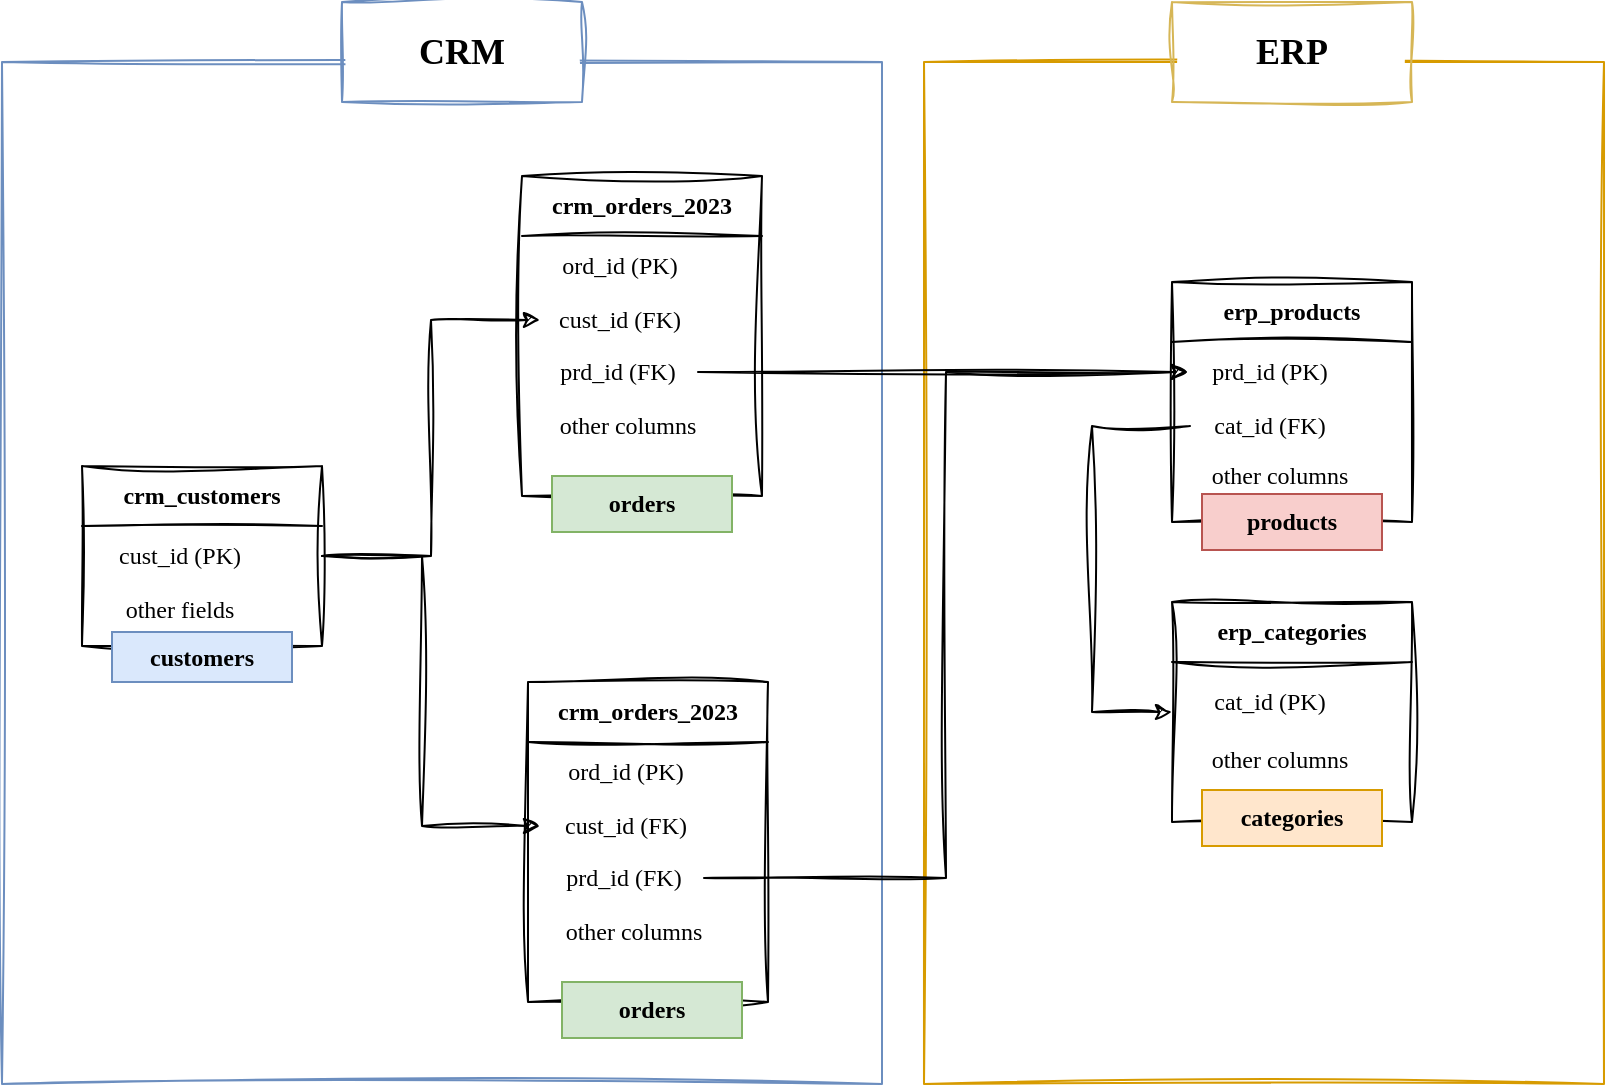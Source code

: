 <mxfile version="26.1.1">
  <diagram name="Page-1" id="b0jybraxiHC6BJHkpqH3">
    <mxGraphModel dx="1381" dy="936" grid="1" gridSize="10" guides="1" tooltips="1" connect="1" arrows="1" fold="1" page="1" pageScale="1" pageWidth="850" pageHeight="1100" math="0" shadow="0">
      <root>
        <mxCell id="0" />
        <mxCell id="1" parent="0" />
        <mxCell id="9NK5kLJAUkMLLC9V7yCG-55" style="edgeStyle=orthogonalEdgeStyle;rounded=0;orthogonalLoop=1;jettySize=auto;html=1;exitX=1;exitY=0.5;exitDx=0;exitDy=0;entryX=0;entryY=0.5;entryDx=0;entryDy=0;sketch=1;curveFitting=1;jiggle=2;" parent="1" source="9NK5kLJAUkMLLC9V7yCG-1" edge="1">
          <mxGeometry relative="1" as="geometry">
            <Array as="points">
              <mxPoint x="230" y="447" />
              <mxPoint x="230" y="582" />
            </Array>
            <mxPoint x="289" y="582" as="targetPoint" />
          </mxGeometry>
        </mxCell>
        <mxCell id="1uV4PCM4H_xU2OuDQcSR-1" style="edgeStyle=orthogonalEdgeStyle;rounded=0;orthogonalLoop=1;jettySize=auto;html=1;exitX=1;exitY=0.5;exitDx=0;exitDy=0;entryX=0;entryY=0.5;entryDx=0;entryDy=0;sketch=1;curveFitting=1;jiggle=2;" edge="1" parent="1" source="9NK5kLJAUkMLLC9V7yCG-1" target="9NK5kLJAUkMLLC9V7yCG-11">
          <mxGeometry relative="1" as="geometry" />
        </mxCell>
        <mxCell id="9NK5kLJAUkMLLC9V7yCG-1" value="" style="rounded=0;whiteSpace=wrap;html=1;fillColor=none;sketch=1;curveFitting=1;jiggle=2;" parent="1" vertex="1">
          <mxGeometry x="60" y="402" width="120" height="90" as="geometry" />
        </mxCell>
        <mxCell id="9NK5kLJAUkMLLC9V7yCG-2" value="" style="endArrow=none;html=1;rounded=0;sketch=1;curveFitting=1;jiggle=2;" parent="1" edge="1">
          <mxGeometry width="50" height="50" relative="1" as="geometry">
            <mxPoint x="60" y="432" as="sourcePoint" />
            <mxPoint x="180" y="432" as="targetPoint" />
          </mxGeometry>
        </mxCell>
        <mxCell id="9NK5kLJAUkMLLC9V7yCG-3" value="&lt;font face=&quot;Comic Sans MS&quot;&gt;&lt;b&gt;crm_customers&lt;/b&gt;&lt;/font&gt;" style="text;html=1;align=center;verticalAlign=middle;whiteSpace=wrap;rounded=0;" parent="1" vertex="1">
          <mxGeometry x="90" y="402" width="60" height="30" as="geometry" />
        </mxCell>
        <mxCell id="9NK5kLJAUkMLLC9V7yCG-5" value="&lt;font face=&quot;Comic Sans MS&quot;&gt;cust_id (PK)&lt;/font&gt;" style="text;html=1;align=center;verticalAlign=middle;whiteSpace=wrap;rounded=0;" parent="1" vertex="1">
          <mxGeometry x="68" y="432" width="82" height="30" as="geometry" />
        </mxCell>
        <mxCell id="9NK5kLJAUkMLLC9V7yCG-6" value="&lt;font face=&quot;Comic Sans MS&quot;&gt;other fields&lt;/font&gt;" style="text;html=1;align=center;verticalAlign=middle;whiteSpace=wrap;rounded=0;" parent="1" vertex="1">
          <mxGeometry x="69" y="459" width="80" height="30" as="geometry" />
        </mxCell>
        <mxCell id="9NK5kLJAUkMLLC9V7yCG-7" value="" style="rounded=0;whiteSpace=wrap;html=1;fillColor=none;sketch=1;curveFitting=1;jiggle=2;" parent="1" vertex="1">
          <mxGeometry x="280" y="257" width="120" height="160" as="geometry" />
        </mxCell>
        <mxCell id="9NK5kLJAUkMLLC9V7yCG-8" value="" style="endArrow=none;html=1;rounded=0;sketch=1;curveFitting=1;jiggle=2;" parent="1" edge="1">
          <mxGeometry width="50" height="50" relative="1" as="geometry">
            <mxPoint x="280" y="287" as="sourcePoint" />
            <mxPoint x="400" y="287" as="targetPoint" />
          </mxGeometry>
        </mxCell>
        <mxCell id="9NK5kLJAUkMLLC9V7yCG-9" value="&lt;font face=&quot;Comic Sans MS&quot;&gt;&lt;b&gt;crm_orders_2023&lt;/b&gt;&lt;/font&gt;" style="text;html=1;align=center;verticalAlign=middle;whiteSpace=wrap;rounded=0;" parent="1" vertex="1">
          <mxGeometry x="310" y="257" width="60" height="30" as="geometry" />
        </mxCell>
        <mxCell id="9NK5kLJAUkMLLC9V7yCG-10" value="&lt;font face=&quot;Comic Sans MS&quot;&gt;ord_id (PK)&lt;/font&gt;" style="text;html=1;align=center;verticalAlign=middle;whiteSpace=wrap;rounded=0;" parent="1" vertex="1">
          <mxGeometry x="288" y="287" width="82" height="30" as="geometry" />
        </mxCell>
        <mxCell id="9NK5kLJAUkMLLC9V7yCG-11" value="&lt;font face=&quot;Comic Sans MS&quot;&gt;cust_id (FK)&lt;/font&gt;" style="text;html=1;align=center;verticalAlign=middle;whiteSpace=wrap;rounded=0;" parent="1" vertex="1">
          <mxGeometry x="289" y="314" width="80" height="30" as="geometry" />
        </mxCell>
        <mxCell id="9NK5kLJAUkMLLC9V7yCG-34" value="&lt;font face=&quot;Comic Sans MS&quot;&gt;other columns&lt;/font&gt;" style="text;html=1;align=center;verticalAlign=middle;whiteSpace=wrap;rounded=0;" parent="1" vertex="1">
          <mxGeometry x="288" y="367" width="90" height="30" as="geometry" />
        </mxCell>
        <mxCell id="9NK5kLJAUkMLLC9V7yCG-61" value="" style="rounded=0;whiteSpace=wrap;html=1;fillColor=none;sketch=1;curveFitting=1;jiggle=2;" parent="1" vertex="1">
          <mxGeometry x="605" y="310" width="120" height="120" as="geometry" />
        </mxCell>
        <mxCell id="9NK5kLJAUkMLLC9V7yCG-62" value="" style="endArrow=none;html=1;rounded=0;sketch=1;curveFitting=1;jiggle=2;" parent="1" edge="1">
          <mxGeometry width="50" height="50" relative="1" as="geometry">
            <mxPoint x="605" y="340" as="sourcePoint" />
            <mxPoint x="725" y="340" as="targetPoint" />
          </mxGeometry>
        </mxCell>
        <mxCell id="9NK5kLJAUkMLLC9V7yCG-63" value="&lt;font face=&quot;Comic Sans MS&quot;&gt;&lt;b&gt;erp_products&lt;/b&gt;&lt;/font&gt;" style="text;html=1;align=center;verticalAlign=middle;whiteSpace=wrap;rounded=0;" parent="1" vertex="1">
          <mxGeometry x="635" y="310" width="60" height="30" as="geometry" />
        </mxCell>
        <mxCell id="9NK5kLJAUkMLLC9V7yCG-64" value="&lt;font face=&quot;Comic Sans MS&quot;&gt;prd_id (PK)&lt;/font&gt;" style="text;html=1;align=center;verticalAlign=middle;whiteSpace=wrap;rounded=0;" parent="1" vertex="1">
          <mxGeometry x="613" y="340" width="82" height="30" as="geometry" />
        </mxCell>
        <mxCell id="9NK5kLJAUkMLLC9V7yCG-75" style="edgeStyle=orthogonalEdgeStyle;rounded=0;orthogonalLoop=1;jettySize=auto;html=1;exitX=0;exitY=0.5;exitDx=0;exitDy=0;entryX=0;entryY=0.5;entryDx=0;entryDy=0;sketch=1;curveFitting=1;jiggle=2;" parent="1" source="9NK5kLJAUkMLLC9V7yCG-65" target="9NK5kLJAUkMLLC9V7yCG-67" edge="1">
          <mxGeometry relative="1" as="geometry">
            <Array as="points">
              <mxPoint x="565" y="382" />
              <mxPoint x="565" y="525" />
            </Array>
          </mxGeometry>
        </mxCell>
        <mxCell id="9NK5kLJAUkMLLC9V7yCG-65" value="&lt;font face=&quot;Comic Sans MS&quot;&gt;cat_id (FK)&lt;/font&gt;" style="text;html=1;align=center;verticalAlign=middle;whiteSpace=wrap;rounded=0;" parent="1" vertex="1">
          <mxGeometry x="614" y="367" width="80" height="30" as="geometry" />
        </mxCell>
        <mxCell id="9NK5kLJAUkMLLC9V7yCG-66" value="&lt;font face=&quot;Comic Sans MS&quot;&gt;other columns&lt;/font&gt;" style="text;html=1;align=center;verticalAlign=middle;whiteSpace=wrap;rounded=0;" parent="1" vertex="1">
          <mxGeometry x="614" y="392" width="90" height="30" as="geometry" />
        </mxCell>
        <mxCell id="9NK5kLJAUkMLLC9V7yCG-67" value="" style="rounded=0;whiteSpace=wrap;html=1;fillColor=none;sketch=1;curveFitting=1;jiggle=2;" parent="1" vertex="1">
          <mxGeometry x="605" y="470" width="120" height="110" as="geometry" />
        </mxCell>
        <mxCell id="9NK5kLJAUkMLLC9V7yCG-68" value="" style="endArrow=none;html=1;rounded=0;sketch=1;curveFitting=1;jiggle=2;" parent="1" edge="1">
          <mxGeometry width="50" height="50" relative="1" as="geometry">
            <mxPoint x="605" y="500" as="sourcePoint" />
            <mxPoint x="725" y="500" as="targetPoint" />
          </mxGeometry>
        </mxCell>
        <mxCell id="9NK5kLJAUkMLLC9V7yCG-69" value="&lt;font face=&quot;Comic Sans MS&quot;&gt;&lt;b&gt;erp_categories&lt;/b&gt;&lt;/font&gt;" style="text;html=1;align=center;verticalAlign=middle;whiteSpace=wrap;rounded=0;" parent="1" vertex="1">
          <mxGeometry x="635" y="470" width="60" height="30" as="geometry" />
        </mxCell>
        <mxCell id="9NK5kLJAUkMLLC9V7yCG-70" value="&lt;font face=&quot;Comic Sans MS&quot;&gt;cat_id (PK)&lt;/font&gt;" style="text;html=1;align=center;verticalAlign=middle;whiteSpace=wrap;rounded=0;" parent="1" vertex="1">
          <mxGeometry x="613" y="505" width="82" height="30" as="geometry" />
        </mxCell>
        <mxCell id="9NK5kLJAUkMLLC9V7yCG-72" value="&lt;font face=&quot;Comic Sans MS&quot;&gt;other columns&lt;/font&gt;" style="text;html=1;align=center;verticalAlign=middle;whiteSpace=wrap;rounded=0;" parent="1" vertex="1">
          <mxGeometry x="614" y="534" width="90" height="30" as="geometry" />
        </mxCell>
        <mxCell id="9NK5kLJAUkMLLC9V7yCG-78" value="&lt;font face=&quot;Comic Sans MS&quot;&gt;&lt;b&gt;customers&lt;/b&gt;&lt;/font&gt;" style="rounded=0;whiteSpace=wrap;html=1;fillColor=#dae8fc;strokeColor=#6c8ebf;" parent="1" vertex="1">
          <mxGeometry x="75" y="485" width="90" height="25" as="geometry" />
        </mxCell>
        <mxCell id="9NK5kLJAUkMLLC9V7yCG-79" value="&lt;font face=&quot;Comic Sans MS&quot;&gt;&lt;b&gt;orders&lt;/b&gt;&lt;/font&gt;" style="rounded=0;whiteSpace=wrap;html=1;fillColor=#d5e8d4;strokeColor=#82b366;" parent="1" vertex="1">
          <mxGeometry x="295" y="407" width="90" height="28" as="geometry" />
        </mxCell>
        <mxCell id="9NK5kLJAUkMLLC9V7yCG-83" value="&lt;font face=&quot;Comic Sans MS&quot;&gt;&lt;b&gt;products&lt;/b&gt;&lt;/font&gt;" style="rounded=0;whiteSpace=wrap;html=1;fillColor=#f8cecc;strokeColor=#b85450;" parent="1" vertex="1">
          <mxGeometry x="620" y="416" width="90" height="28" as="geometry" />
        </mxCell>
        <mxCell id="9NK5kLJAUkMLLC9V7yCG-84" value="&lt;font face=&quot;Comic Sans MS&quot;&gt;&lt;b&gt;categories&lt;/b&gt;&lt;/font&gt;" style="rounded=0;whiteSpace=wrap;html=1;fillColor=#ffe6cc;strokeColor=#d79b00;" parent="1" vertex="1">
          <mxGeometry x="620" y="564" width="90" height="28" as="geometry" />
        </mxCell>
        <mxCell id="9NK5kLJAUkMLLC9V7yCG-85" value="" style="rounded=0;whiteSpace=wrap;html=1;fillColor=none;strokeColor=#6c8ebf;sketch=1;curveFitting=1;jiggle=2;" parent="1" vertex="1">
          <mxGeometry x="20" y="200" width="440" height="511" as="geometry" />
        </mxCell>
        <mxCell id="9NK5kLJAUkMLLC9V7yCG-86" value="" style="rounded=0;whiteSpace=wrap;html=1;fillColor=none;strokeColor=#d79b00;sketch=1;curveFitting=1;jiggle=2;" parent="1" vertex="1">
          <mxGeometry x="481" y="200" width="340" height="511" as="geometry" />
        </mxCell>
        <mxCell id="9NK5kLJAUkMLLC9V7yCG-87" value="&lt;b&gt;&lt;font style=&quot;font-size: 18px;&quot; face=&quot;Comic Sans MS&quot;&gt;CRM&lt;/font&gt;&lt;/b&gt;" style="rounded=0;whiteSpace=wrap;html=1;fillColor=default;strokeColor=#6c8ebf;sketch=1;curveFitting=1;jiggle=2;" parent="1" vertex="1">
          <mxGeometry x="190" y="170" width="120" height="50" as="geometry" />
        </mxCell>
        <mxCell id="9NK5kLJAUkMLLC9V7yCG-88" value="&lt;b&gt;&lt;font style=&quot;font-size: 18px;&quot; face=&quot;Comic Sans MS&quot;&gt;ERP&lt;/font&gt;&lt;/b&gt;" style="rounded=0;whiteSpace=wrap;html=1;fillColor=default;strokeColor=#d6b656;sketch=1;curveFitting=1;jiggle=2;" parent="1" vertex="1">
          <mxGeometry x="605" y="170" width="120" height="50" as="geometry" />
        </mxCell>
        <mxCell id="1uV4PCM4H_xU2OuDQcSR-11" style="edgeStyle=orthogonalEdgeStyle;rounded=0;orthogonalLoop=1;jettySize=auto;html=1;entryX=0;entryY=0.5;entryDx=0;entryDy=0;sketch=1;curveFitting=1;jiggle=2;" edge="1" parent="1" source="1uV4PCM4H_xU2OuDQcSR-2" target="9NK5kLJAUkMLLC9V7yCG-64">
          <mxGeometry relative="1" as="geometry" />
        </mxCell>
        <mxCell id="1uV4PCM4H_xU2OuDQcSR-2" value="&lt;font face=&quot;Comic Sans MS&quot;&gt;prd_id (FK)&lt;/font&gt;" style="text;html=1;align=center;verticalAlign=middle;whiteSpace=wrap;rounded=0;" vertex="1" parent="1">
          <mxGeometry x="288" y="340" width="80" height="30" as="geometry" />
        </mxCell>
        <mxCell id="1uV4PCM4H_xU2OuDQcSR-3" value="" style="rounded=0;whiteSpace=wrap;html=1;fillColor=none;sketch=1;curveFitting=1;jiggle=2;" vertex="1" parent="1">
          <mxGeometry x="283" y="510" width="120" height="160" as="geometry" />
        </mxCell>
        <mxCell id="1uV4PCM4H_xU2OuDQcSR-4" value="" style="endArrow=none;html=1;rounded=0;sketch=1;curveFitting=1;jiggle=2;" edge="1" parent="1">
          <mxGeometry width="50" height="50" relative="1" as="geometry">
            <mxPoint x="283" y="540" as="sourcePoint" />
            <mxPoint x="403" y="540" as="targetPoint" />
          </mxGeometry>
        </mxCell>
        <mxCell id="1uV4PCM4H_xU2OuDQcSR-5" value="&lt;font face=&quot;Comic Sans MS&quot;&gt;&lt;b&gt;crm_orders_2023&lt;/b&gt;&lt;/font&gt;" style="text;html=1;align=center;verticalAlign=middle;whiteSpace=wrap;rounded=0;" vertex="1" parent="1">
          <mxGeometry x="313" y="510" width="60" height="30" as="geometry" />
        </mxCell>
        <mxCell id="1uV4PCM4H_xU2OuDQcSR-6" value="&lt;font face=&quot;Comic Sans MS&quot;&gt;ord_id (PK)&lt;/font&gt;" style="text;html=1;align=center;verticalAlign=middle;whiteSpace=wrap;rounded=0;" vertex="1" parent="1">
          <mxGeometry x="291" y="540" width="82" height="30" as="geometry" />
        </mxCell>
        <mxCell id="1uV4PCM4H_xU2OuDQcSR-7" value="&lt;font face=&quot;Comic Sans MS&quot;&gt;cust_id (FK)&lt;/font&gt;" style="text;html=1;align=center;verticalAlign=middle;whiteSpace=wrap;rounded=0;" vertex="1" parent="1">
          <mxGeometry x="292" y="567" width="80" height="30" as="geometry" />
        </mxCell>
        <mxCell id="1uV4PCM4H_xU2OuDQcSR-8" value="&lt;font face=&quot;Comic Sans MS&quot;&gt;other columns&lt;/font&gt;" style="text;html=1;align=center;verticalAlign=middle;whiteSpace=wrap;rounded=0;" vertex="1" parent="1">
          <mxGeometry x="291" y="620" width="90" height="30" as="geometry" />
        </mxCell>
        <mxCell id="1uV4PCM4H_xU2OuDQcSR-12" style="edgeStyle=orthogonalEdgeStyle;rounded=0;orthogonalLoop=1;jettySize=auto;html=1;entryX=0;entryY=0.5;entryDx=0;entryDy=0;sketch=1;curveFitting=1;jiggle=2;" edge="1" parent="1" source="1uV4PCM4H_xU2OuDQcSR-9" target="9NK5kLJAUkMLLC9V7yCG-64">
          <mxGeometry relative="1" as="geometry">
            <Array as="points">
              <mxPoint x="492" y="608" />
              <mxPoint x="492" y="355" />
            </Array>
          </mxGeometry>
        </mxCell>
        <mxCell id="1uV4PCM4H_xU2OuDQcSR-9" value="&lt;font face=&quot;Comic Sans MS&quot;&gt;prd_id (FK)&lt;/font&gt;" style="text;html=1;align=center;verticalAlign=middle;whiteSpace=wrap;rounded=0;" vertex="1" parent="1">
          <mxGeometry x="291" y="593" width="80" height="30" as="geometry" />
        </mxCell>
        <mxCell id="1uV4PCM4H_xU2OuDQcSR-10" value="&lt;font face=&quot;Comic Sans MS&quot;&gt;&lt;b&gt;orders&lt;/b&gt;&lt;/font&gt;" style="rounded=0;whiteSpace=wrap;html=1;fillColor=#d5e8d4;strokeColor=#82b366;" vertex="1" parent="1">
          <mxGeometry x="300" y="660" width="90" height="28" as="geometry" />
        </mxCell>
      </root>
    </mxGraphModel>
  </diagram>
</mxfile>
